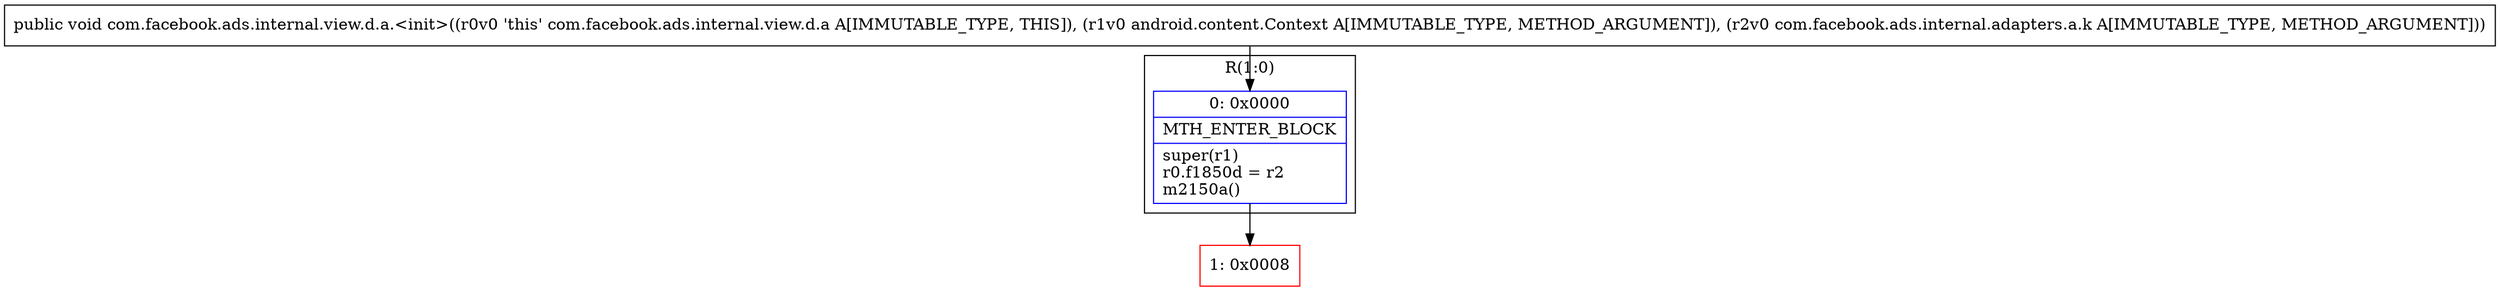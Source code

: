 digraph "CFG forcom.facebook.ads.internal.view.d.a.\<init\>(Landroid\/content\/Context;Lcom\/facebook\/ads\/internal\/adapters\/a\/k;)V" {
subgraph cluster_Region_316607616 {
label = "R(1:0)";
node [shape=record,color=blue];
Node_0 [shape=record,label="{0\:\ 0x0000|MTH_ENTER_BLOCK\l|super(r1)\lr0.f1850d = r2\lm2150a()\l}"];
}
Node_1 [shape=record,color=red,label="{1\:\ 0x0008}"];
MethodNode[shape=record,label="{public void com.facebook.ads.internal.view.d.a.\<init\>((r0v0 'this' com.facebook.ads.internal.view.d.a A[IMMUTABLE_TYPE, THIS]), (r1v0 android.content.Context A[IMMUTABLE_TYPE, METHOD_ARGUMENT]), (r2v0 com.facebook.ads.internal.adapters.a.k A[IMMUTABLE_TYPE, METHOD_ARGUMENT])) }"];
MethodNode -> Node_0;
Node_0 -> Node_1;
}

